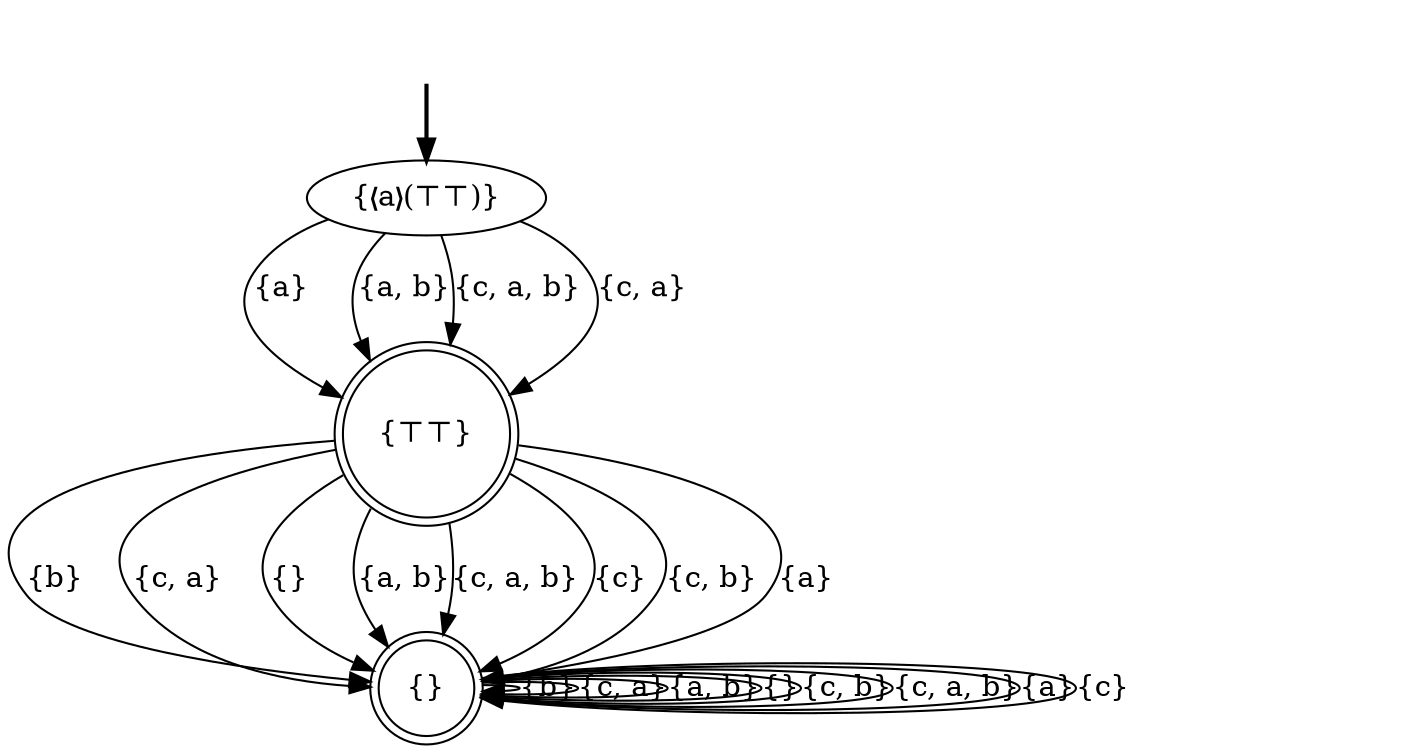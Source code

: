 digraph {
	fake0 [style=invisible]
	"{❬a❭(⊤⊤)}" [root=true]
	"{⊤⊤}" [shape=doublecircle]
	"{}" [shape=doublecircle]
	fake0 -> "{❬a❭(⊤⊤)}" [style=bold]
	"{⊤⊤}" -> "{}" [label="{b}"]
	"{❬a❭(⊤⊤)}" -> "{⊤⊤}" [label="{a}"]
	"{⊤⊤}" -> "{}" [label="{c, a}"]
	"{❬a❭(⊤⊤)}" -> "{⊤⊤}" [label="{a, b}"]
	"{}" -> "{}" [label="{b}"]
	"{}" -> "{}" [label="{c, a}"]
	"{}" -> "{}" [label="{a, b}"]
	"{}" -> "{}" [label="{}"]
	"{⊤⊤}" -> "{}" [label="{}"]
	"{❬a❭(⊤⊤)}" -> "{⊤⊤}" [label="{c, a, b}"]
	"{❬a❭(⊤⊤)}" -> "{⊤⊤}" [label="{c, a}"]
	"{⊤⊤}" -> "{}" [label="{a, b}"]
	"{}" -> "{}" [label="{c, b}"]
	"{}" -> "{}" [label="{c, a, b}"]
	"{⊤⊤}" -> "{}" [label="{c, a, b}"]
	"{⊤⊤}" -> "{}" [label="{c}"]
	"{⊤⊤}" -> "{}" [label="{c, b}"]
	"{⊤⊤}" -> "{}" [label="{a}"]
	"{}" -> "{}" [label="{a}"]
	"{}" -> "{}" [label="{c}"]
}

